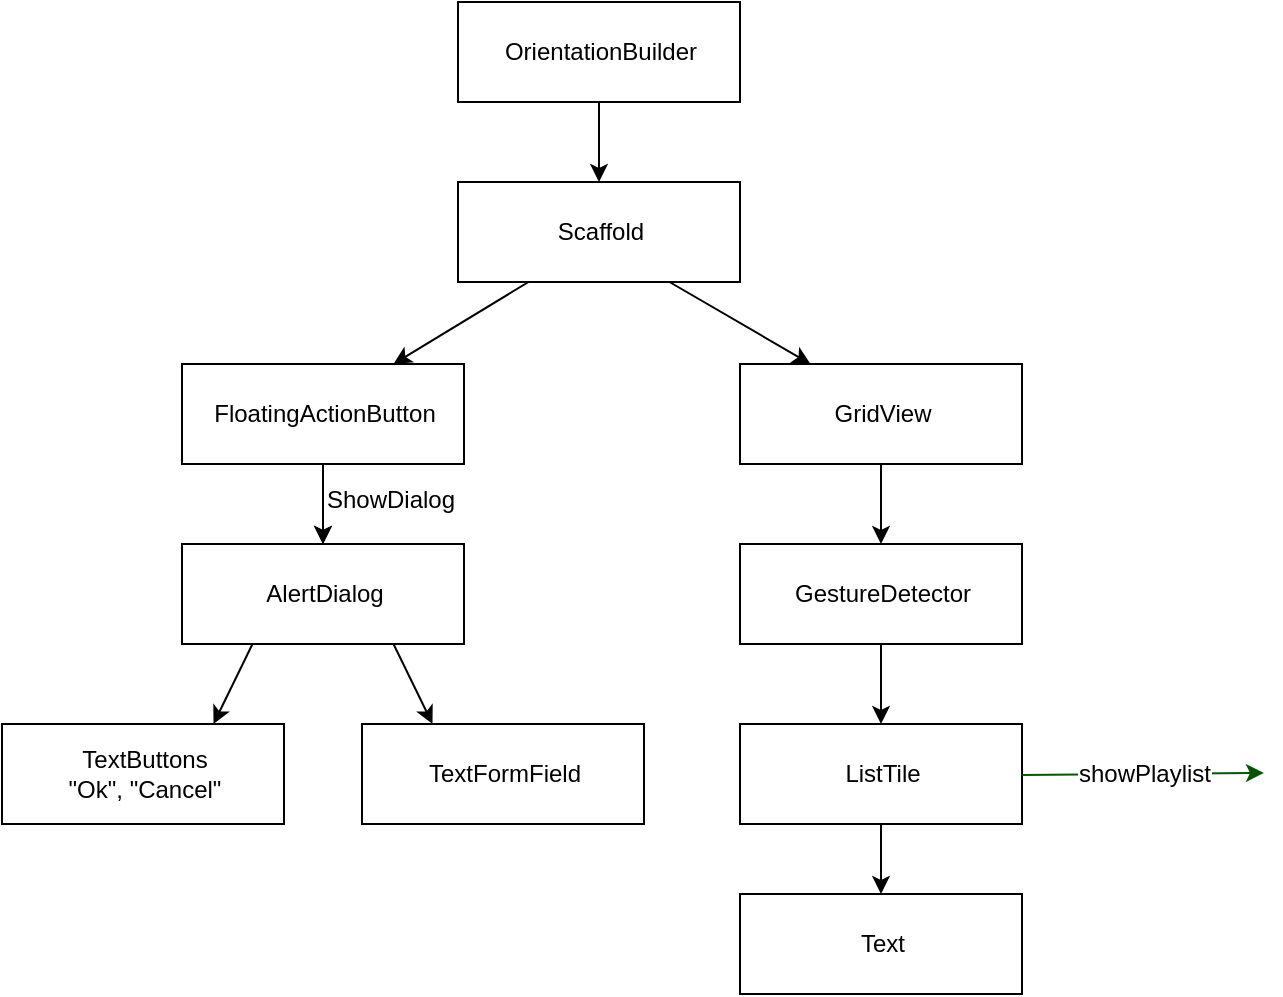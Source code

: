 <mxfile version="16.6.6" type="device"><diagram id="5P583w0aJttzJ-YqKNh2" name="Page-1"><mxGraphModel dx="1497" dy="821" grid="1" gridSize="10" guides="1" tooltips="1" connect="1" arrows="1" fold="1" page="1" pageScale="1" pageWidth="827" pageHeight="1169" math="0" shadow="0"><root><mxCell id="0"/><mxCell id="1" parent="0"/><mxCell id="v2lxInc_JL55TAg5lxIN-1" value="OrientationBuilder" style="html=1;" vertex="1" parent="1"><mxGeometry x="268" y="40" width="141" height="50" as="geometry"/></mxCell><mxCell id="v2lxInc_JL55TAg5lxIN-49" value="" style="edgeStyle=orthogonalEdgeStyle;rounded=0;orthogonalLoop=1;jettySize=auto;html=1;fontSize=12;startArrow=classic;startFill=1;endArrow=none;endFill=0;" edge="1" parent="1" source="v2lxInc_JL55TAg5lxIN-36" target="v2lxInc_JL55TAg5lxIN-1"><mxGeometry relative="1" as="geometry"/></mxCell><mxCell id="v2lxInc_JL55TAg5lxIN-36" value="Scaffold" style="html=1;" vertex="1" parent="1"><mxGeometry x="268" y="130" width="141" height="50" as="geometry"/></mxCell><mxCell id="v2lxInc_JL55TAg5lxIN-97" style="edgeStyle=none;rounded=0;orthogonalLoop=1;jettySize=auto;html=1;fontSize=12;startArrow=classic;startFill=1;endArrow=none;endFill=0;" edge="1" parent="1" source="v2lxInc_JL55TAg5lxIN-38"><mxGeometry relative="1" as="geometry"><mxPoint x="479.5" y="261" as="targetPoint"/></mxGeometry></mxCell><mxCell id="v2lxInc_JL55TAg5lxIN-38" value="GestureDetector" style="html=1;" vertex="1" parent="1"><mxGeometry x="409" y="311" width="141" height="50" as="geometry"/></mxCell><mxCell id="v2lxInc_JL55TAg5lxIN-45" value="ListTile" style="html=1;" vertex="1" parent="1"><mxGeometry x="409" y="401" width="141" height="50" as="geometry"/></mxCell><mxCell id="v2lxInc_JL55TAg5lxIN-53" style="edgeStyle=orthogonalEdgeStyle;rounded=0;orthogonalLoop=1;jettySize=auto;html=1;fontSize=12;startArrow=classic;startFill=1;endArrow=none;endFill=0;" edge="1" parent="1" source="v2lxInc_JL55TAg5lxIN-46" target="v2lxInc_JL55TAg5lxIN-45"><mxGeometry relative="1" as="geometry"/></mxCell><mxCell id="v2lxInc_JL55TAg5lxIN-46" value="Text" style="html=1;" vertex="1" parent="1"><mxGeometry x="409" y="486" width="141" height="50" as="geometry"/></mxCell><mxCell id="v2lxInc_JL55TAg5lxIN-50" value="" style="endArrow=classic;html=1;rounded=0;fontSize=14;exitX=0.5;exitY=1;exitDx=0;exitDy=0;entryX=0.5;entryY=0;entryDx=0;entryDy=0;" edge="1" parent="1" source="v2lxInc_JL55TAg5lxIN-38" target="v2lxInc_JL55TAg5lxIN-45"><mxGeometry width="50" height="50" relative="1" as="geometry"><mxPoint x="839" y="451" as="sourcePoint"/><mxPoint x="839" y="501" as="targetPoint"/></mxGeometry></mxCell><mxCell id="v2lxInc_JL55TAg5lxIN-94" style="edgeStyle=none;rounded=0;orthogonalLoop=1;jettySize=auto;html=1;entryX=0.75;entryY=1;entryDx=0;entryDy=0;fontSize=12;startArrow=classic;startFill=1;endArrow=none;endFill=0;exitX=0.25;exitY=0;exitDx=0;exitDy=0;" edge="1" parent="1" source="v2lxInc_JL55TAg5lxIN-93" target="v2lxInc_JL55TAg5lxIN-36"><mxGeometry relative="1" as="geometry"/></mxCell><mxCell id="v2lxInc_JL55TAg5lxIN-93" value="GridView" style="html=1;" vertex="1" parent="1"><mxGeometry x="409" y="221" width="141" height="50" as="geometry"/></mxCell><mxCell id="v2lxInc_JL55TAg5lxIN-95" value="" style="endArrow=classic;html=1;rounded=0;fontSize=12;exitX=1;exitY=0.5;exitDx=0;exitDy=0;fillColor=#008a00;strokeColor=#005700;" edge="1" parent="1"><mxGeometry relative="1" as="geometry"><mxPoint x="550.0" y="426.47" as="sourcePoint"/><mxPoint x="671" y="425.47" as="targetPoint"/></mxGeometry></mxCell><mxCell id="v2lxInc_JL55TAg5lxIN-96" value="showPlaylist" style="edgeLabel;resizable=0;html=1;align=center;verticalAlign=middle;fontSize=12;" connectable="0" vertex="1" parent="v2lxInc_JL55TAg5lxIN-95"><mxGeometry relative="1" as="geometry"/></mxCell><mxCell id="v2lxInc_JL55TAg5lxIN-110" style="edgeStyle=none;rounded=0;orthogonalLoop=1;jettySize=auto;html=1;fontSize=12;startArrow=classic;startFill=1;endArrow=none;endFill=0;" edge="1" parent="1" source="v2lxInc_JL55TAg5lxIN-111"><mxGeometry relative="1" as="geometry"><mxPoint x="200.5" y="261" as="targetPoint"/></mxGeometry></mxCell><mxCell id="v2lxInc_JL55TAg5lxIN-121" value="" style="edgeStyle=none;rounded=0;orthogonalLoop=1;jettySize=auto;html=1;fontSize=12;startArrow=classic;startFill=1;endArrow=none;endFill=0;" edge="1" parent="1" source="v2lxInc_JL55TAg5lxIN-111" target="v2lxInc_JL55TAg5lxIN-116"><mxGeometry relative="1" as="geometry"/></mxCell><mxCell id="v2lxInc_JL55TAg5lxIN-111" value="AlertDialog" style="html=1;" vertex="1" parent="1"><mxGeometry x="130" y="311" width="141" height="50" as="geometry"/></mxCell><mxCell id="v2lxInc_JL55TAg5lxIN-112" value="TextFormField" style="html=1;" vertex="1" parent="1"><mxGeometry x="220" y="401" width="141" height="50" as="geometry"/></mxCell><mxCell id="v2lxInc_JL55TAg5lxIN-113" style="rounded=0;orthogonalLoop=1;jettySize=auto;html=1;fontSize=12;startArrow=classic;startFill=1;endArrow=none;endFill=0;entryX=0.25;entryY=1;entryDx=0;entryDy=0;exitX=0.75;exitY=0;exitDx=0;exitDy=0;" edge="1" parent="1" source="v2lxInc_JL55TAg5lxIN-114" target="v2lxInc_JL55TAg5lxIN-111"><mxGeometry relative="1" as="geometry"><mxPoint x="110.474" y="361" as="targetPoint"/></mxGeometry></mxCell><mxCell id="v2lxInc_JL55TAg5lxIN-114" value="&lt;div&gt;TextButtons&lt;/div&gt;&lt;div&gt;&quot;Ok&quot;, &quot;Cancel&quot;&lt;br&gt;&lt;/div&gt;" style="html=1;" vertex="1" parent="1"><mxGeometry x="40" y="401" width="141" height="50" as="geometry"/></mxCell><mxCell id="v2lxInc_JL55TAg5lxIN-115" value="" style="endArrow=classic;html=1;rounded=0;fontSize=14;exitX=0.75;exitY=1;exitDx=0;exitDy=0;entryX=0.25;entryY=0;entryDx=0;entryDy=0;" edge="1" parent="1" source="v2lxInc_JL55TAg5lxIN-111" target="v2lxInc_JL55TAg5lxIN-112"><mxGeometry width="50" height="50" relative="1" as="geometry"><mxPoint x="290.5" y="361" as="sourcePoint"/><mxPoint x="290" y="400" as="targetPoint"/></mxGeometry></mxCell><mxCell id="v2lxInc_JL55TAg5lxIN-116" value="FloatingActionButton" style="html=1;" vertex="1" parent="1"><mxGeometry x="130" y="221" width="141" height="50" as="geometry"/></mxCell><mxCell id="v2lxInc_JL55TAg5lxIN-120" style="edgeStyle=none;rounded=0;orthogonalLoop=1;jettySize=auto;html=1;entryX=0.25;entryY=1;entryDx=0;entryDy=0;fontSize=12;startArrow=classic;startFill=1;endArrow=none;endFill=0;exitX=0.75;exitY=0;exitDx=0;exitDy=0;" edge="1" parent="1" source="v2lxInc_JL55TAg5lxIN-116" target="v2lxInc_JL55TAg5lxIN-36"><mxGeometry relative="1" as="geometry"><mxPoint x="454.25" y="231" as="sourcePoint"/><mxPoint x="383.75" y="190" as="targetPoint"/></mxGeometry></mxCell><mxCell id="v2lxInc_JL55TAg5lxIN-122" value="ShowDialog" style="text;html=1;align=center;verticalAlign=middle;resizable=0;points=[];autosize=1;strokeColor=none;fillColor=none;fontSize=12;" vertex="1" parent="1"><mxGeometry x="194" y="279" width="80" height="20" as="geometry"/></mxCell></root></mxGraphModel></diagram></mxfile>